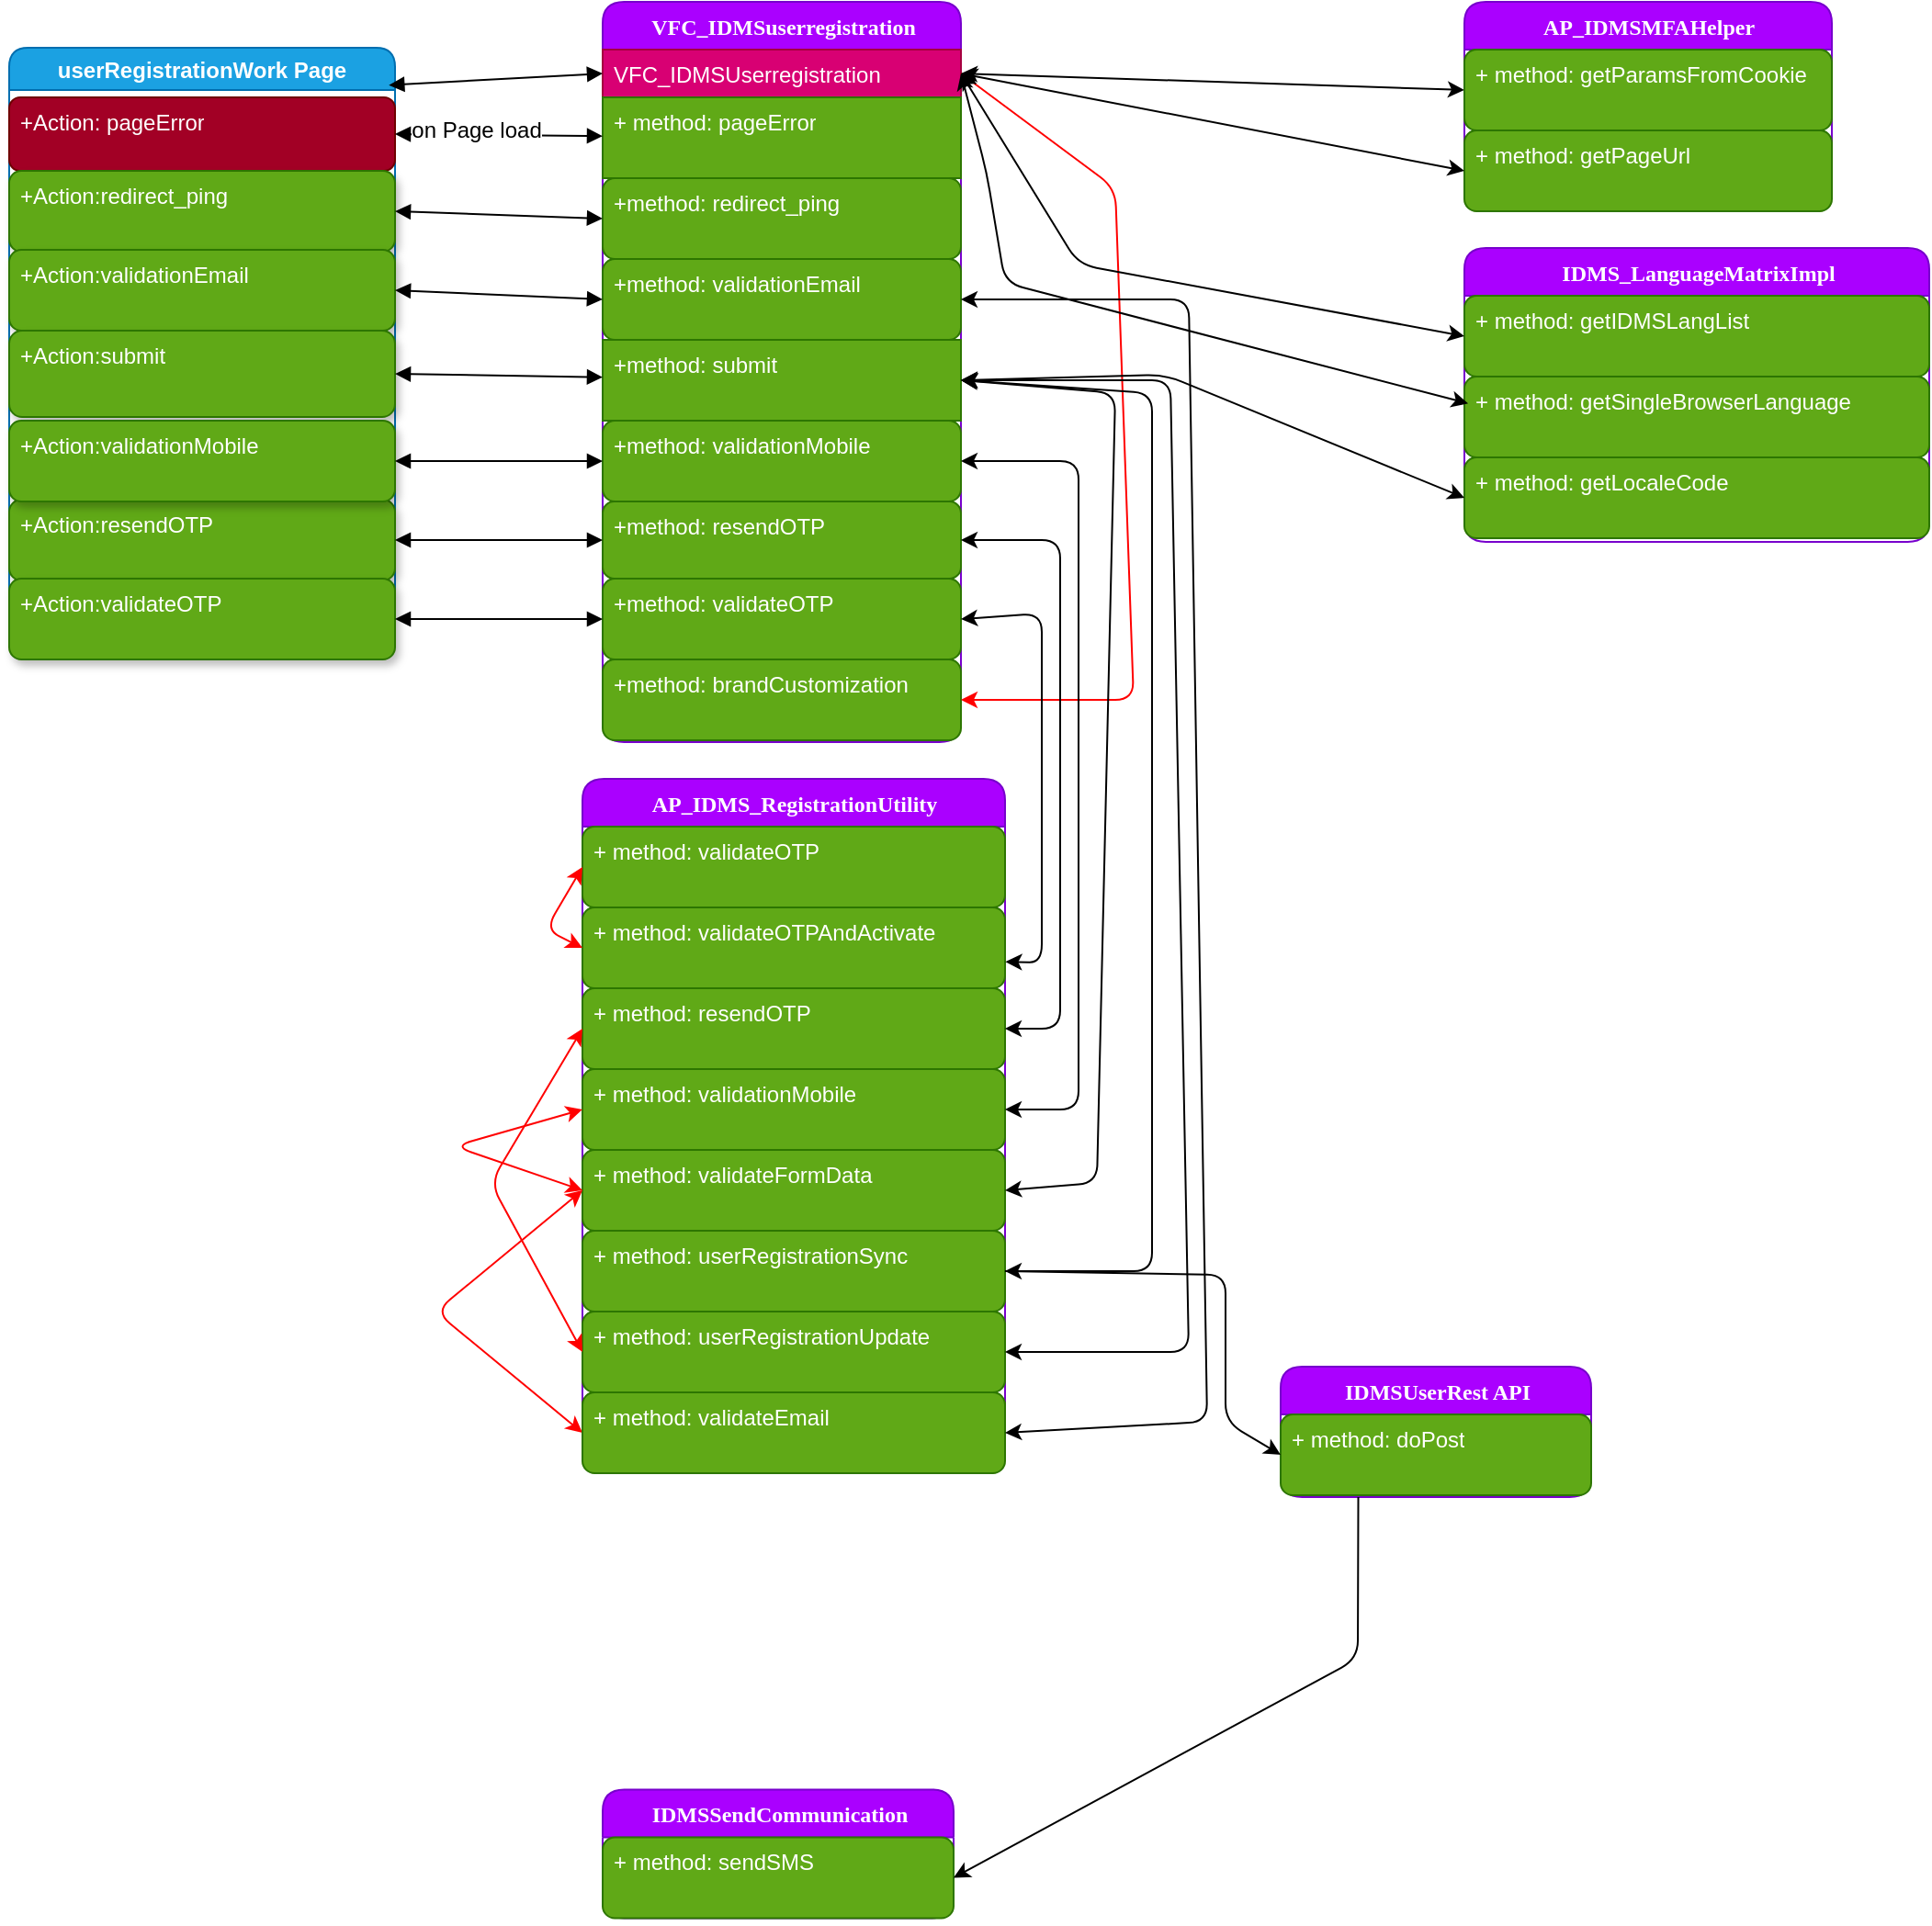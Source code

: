 <mxfile pages="1" version="11.2.1" type="github"><diagram name="Page-1" id="6133507b-19e7-1e82-6fc7-422aa6c4b21f"><mxGraphModel dx="1165" dy="487" grid="1" gridSize="10" guides="1" tooltips="1" connect="1" arrows="1" fold="1" page="1" pageScale="1" pageWidth="1100" pageHeight="850" background="#FFFFFF" math="0" shadow="0"><root><mxCell id="0"/><mxCell id="1" parent="0"/><mxCell id="78961159f06e98e8-17" value="VFC_IDMSuserregistration" style="swimlane;html=1;fontStyle=1;align=center;verticalAlign=top;childLayout=stackLayout;horizontal=1;startSize=26;horizontalStack=0;resizeParent=1;resizeLast=0;collapsible=1;marginBottom=0;swimlaneFillColor=#ffffff;rounded=1;shadow=0;comic=0;labelBackgroundColor=none;strokeColor=#7700CC;strokeWidth=1;fillColor=#aa00ff;fontFamily=Verdana;fontSize=12;fontColor=#ffffff;" parent="1" vertex="1"><mxGeometry x="331" y="7" width="195" height="403" as="geometry"><mxRectangle x="300" y="30" width="190" height="26" as="alternateBounds"/></mxGeometry></mxCell><mxCell id="78961159f06e98e8-23" value="VFC_IDMSUserregistration" style="text;html=1;strokeColor=#A50040;fillColor=#d80073;align=left;verticalAlign=top;spacingLeft=4;spacingRight=4;whiteSpace=wrap;overflow=hidden;rotatable=0;points=[[0,0.5],[1,0.5]];portConstraint=eastwest;fontColor=#ffffff;" parent="78961159f06e98e8-17" vertex="1"><mxGeometry y="26" width="195" height="26" as="geometry"/></mxCell><mxCell id="78961159f06e98e8-27" value="+ method: pageError" style="text;html=1;strokeColor=#2D7600;fillColor=#60a917;align=left;verticalAlign=top;spacingLeft=4;spacingRight=4;whiteSpace=wrap;overflow=hidden;rotatable=0;points=[[0,0.5],[1,0.5]];portConstraint=eastwest;shadow=0;comic=0;fontColor=#ffffff;" parent="78961159f06e98e8-17" vertex="1"><mxGeometry y="52" width="195" height="44" as="geometry"/></mxCell><mxCell id="1XpYDJg6pVu9VtAB-GxH-11" value="+method: redirect_ping" style="text;html=1;strokeColor=#2D7600;fillColor=#60a917;align=left;verticalAlign=top;spacingLeft=4;spacingRight=4;whiteSpace=wrap;overflow=hidden;rotatable=0;points=[[0,0.5],[1,0.5]];portConstraint=eastwest;rounded=1;fontColor=#ffffff;" parent="78961159f06e98e8-17" vertex="1"><mxGeometry y="96" width="195" height="44" as="geometry"/></mxCell><mxCell id="1XpYDJg6pVu9VtAB-GxH-24" value="+method: validationEmail" style="text;html=1;strokeColor=#2D7600;fillColor=#60a917;align=left;verticalAlign=top;spacingLeft=4;spacingRight=4;whiteSpace=wrap;overflow=hidden;rotatable=0;points=[[0,0.5],[1,0.5]];portConstraint=eastwest;rounded=1;fontColor=#ffffff;" parent="78961159f06e98e8-17" vertex="1"><mxGeometry y="140" width="195" height="44" as="geometry"/></mxCell><mxCell id="1XpYDJg6pVu9VtAB-GxH-26" value="+method: submit" style="text;html=1;strokeColor=#2D7600;fillColor=#60a917;align=left;verticalAlign=top;spacingLeft=4;spacingRight=4;whiteSpace=wrap;overflow=hidden;rotatable=0;points=[[0,0.5],[1,0.5]];portConstraint=eastwest;fontColor=#ffffff;" parent="78961159f06e98e8-17" vertex="1"><mxGeometry y="184" width="195" height="44" as="geometry"/></mxCell><mxCell id="IPd10wD9nhC4HSbhhk_4-5" value="+method: validationMobile" style="text;html=1;strokeColor=#2D7600;fillColor=#60a917;align=left;verticalAlign=top;spacingLeft=4;spacingRight=4;whiteSpace=wrap;overflow=hidden;rotatable=0;points=[[0,0.5],[1,0.5]];portConstraint=eastwest;rounded=1;fontColor=#ffffff;" parent="78961159f06e98e8-17" vertex="1"><mxGeometry y="228" width="195" height="44" as="geometry"/></mxCell><mxCell id="1XpYDJg6pVu9VtAB-GxH-30" value="+method: resendOTP" style="text;html=1;strokeColor=#2D7600;fillColor=#60a917;align=left;verticalAlign=top;spacingLeft=4;spacingRight=4;whiteSpace=wrap;overflow=hidden;rotatable=0;points=[[0,0.5],[1,0.5]];portConstraint=eastwest;rounded=1;fontColor=#ffffff;" parent="78961159f06e98e8-17" vertex="1"><mxGeometry y="272" width="195" height="42" as="geometry"/></mxCell><mxCell id="IPd10wD9nhC4HSbhhk_4-4" value="+method: validateOTP" style="text;html=1;strokeColor=#2D7600;fillColor=#60a917;align=left;verticalAlign=top;spacingLeft=4;spacingRight=4;whiteSpace=wrap;overflow=hidden;rotatable=0;points=[[0,0.5],[1,0.5]];portConstraint=eastwest;rounded=1;fontColor=#ffffff;" parent="78961159f06e98e8-17" vertex="1"><mxGeometry y="314" width="195" height="44" as="geometry"/></mxCell><mxCell id="wHgDlHGbq7QFnihMiZFK-1" value="+method: brandCustomization" style="text;html=1;strokeColor=#2D7600;fillColor=#60a917;align=left;verticalAlign=top;spacingLeft=4;spacingRight=4;whiteSpace=wrap;overflow=hidden;rotatable=0;points=[[0,0.5],[1,0.5]];portConstraint=eastwest;rounded=1;fontColor=#ffffff;" vertex="1" parent="78961159f06e98e8-17"><mxGeometry y="358" width="195" height="44" as="geometry"/></mxCell><mxCell id="e7DWW0pFQDDBW0QLZ0VX-9" value="" style="endArrow=classic;html=1;strokeColor=#FF0000;entryX=1;entryY=0.5;entryDx=0;entryDy=0;exitX=1;exitY=0.5;exitDx=0;exitDy=0;" parent="78961159f06e98e8-17" target="wHgDlHGbq7QFnihMiZFK-1" edge="1" source="78961159f06e98e8-23"><mxGeometry width="50" height="50" relative="1" as="geometry"><mxPoint x="195" y="81.5" as="sourcePoint"/><mxPoint x="189" y="423" as="targetPoint"/><Array as="points"><mxPoint x="279" y="101.5"/><mxPoint x="289" y="380"/></Array></mxGeometry></mxCell><mxCell id="1XpYDJg6pVu9VtAB-GxH-2" value="userRegistrationWork Page" style="swimlane;fillColor=#1ba1e2;strokeColor=#006EAF;fontColor=#ffffff;rounded=1;" parent="1" vertex="1"><mxGeometry x="8" y="32" width="210" height="328" as="geometry"/></mxCell><object label="+Action: pageError" Action="pageError" method="" id="1XpYDJg6pVu9VtAB-GxH-10"><mxCell style="text;html=1;strokeColor=#6F0000;fillColor=#a20025;align=left;verticalAlign=top;spacingLeft=4;spacingRight=4;whiteSpace=wrap;overflow=hidden;rotatable=0;points=[[0,0.5],[1,0.5]];portConstraint=eastwest;fontColor=#ffffff;rounded=1;glass=0;shadow=0;comic=0;gradientColor=none;" parent="1XpYDJg6pVu9VtAB-GxH-2" vertex="1"><mxGeometry y="27" width="210" height="40" as="geometry"/></mxCell></object><mxCell id="1XpYDJg6pVu9VtAB-GxH-12" value="+Action:redirect_ping" style="text;html=1;strokeColor=#2D7600;fillColor=#60a917;align=left;verticalAlign=top;spacingLeft=4;spacingRight=4;whiteSpace=wrap;overflow=hidden;rotatable=0;points=[[0,0.5],[1,0.5]];portConstraint=eastwest;shadow=1;rounded=1;glass=0;comic=0;fontColor=#ffffff;" parent="1XpYDJg6pVu9VtAB-GxH-2" vertex="1"><mxGeometry y="67" width="210" height="44" as="geometry"/></mxCell><mxCell id="1XpYDJg6pVu9VtAB-GxH-21" style="edgeStyle=orthogonalEdgeStyle;rounded=0;orthogonalLoop=1;jettySize=auto;html=1;exitX=1;exitY=0.5;exitDx=0;exitDy=0;" parent="1XpYDJg6pVu9VtAB-GxH-2" source="1XpYDJg6pVu9VtAB-GxH-12" target="1XpYDJg6pVu9VtAB-GxH-12" edge="1"><mxGeometry relative="1" as="geometry"/></mxCell><mxCell id="1XpYDJg6pVu9VtAB-GxH-23" value="+Action:validationEmail" style="text;html=1;strokeColor=#2D7600;fillColor=#60a917;align=left;verticalAlign=top;spacingLeft=4;spacingRight=4;whiteSpace=wrap;overflow=hidden;rotatable=0;points=[[0,0.5],[1,0.5]];portConstraint=eastwest;shadow=1;rounded=1;glass=0;comic=0;fontColor=#ffffff;" parent="1XpYDJg6pVu9VtAB-GxH-2" vertex="1"><mxGeometry y="110" width="210" height="44" as="geometry"/></mxCell><mxCell id="1XpYDJg6pVu9VtAB-GxH-29" value="+Action:resendOTP" style="text;html=1;strokeColor=#2D7600;fillColor=#60a917;align=left;verticalAlign=top;spacingLeft=4;spacingRight=4;whiteSpace=wrap;overflow=hidden;rotatable=0;points=[[0,0.5],[1,0.5]];portConstraint=eastwest;shadow=1;rounded=1;glass=0;comic=0;fontColor=#ffffff;" parent="1XpYDJg6pVu9VtAB-GxH-2" vertex="1"><mxGeometry y="246" width="210" height="44" as="geometry"/></mxCell><mxCell id="1XpYDJg6pVu9VtAB-GxH-25" value="+Action:submit" style="text;html=1;strokeColor=#2D7600;fillColor=#60a917;align=left;verticalAlign=top;spacingLeft=4;spacingRight=4;whiteSpace=wrap;overflow=hidden;rotatable=0;points=[[0,0.5],[1,0.5]];portConstraint=eastwest;shadow=1;rounded=1;glass=0;comic=0;fontColor=#ffffff;" parent="1XpYDJg6pVu9VtAB-GxH-2" vertex="1"><mxGeometry y="154" width="210" height="47" as="geometry"/></mxCell><mxCell id="IPd10wD9nhC4HSbhhk_4-1" value="+Action:validationMobile" style="text;html=1;strokeColor=#2D7600;fillColor=#60a917;align=left;verticalAlign=top;spacingLeft=4;spacingRight=4;whiteSpace=wrap;overflow=hidden;rotatable=0;points=[[0,0.5],[1,0.5]];portConstraint=eastwest;shadow=1;rounded=1;glass=0;comic=0;fontColor=#ffffff;" parent="1XpYDJg6pVu9VtAB-GxH-2" vertex="1"><mxGeometry y="203" width="210" height="44" as="geometry"/></mxCell><mxCell id="ltXHurCDwYuyi3pFFOIO-2" value="+Action:validateOTP" style="text;html=1;strokeColor=#2D7600;fillColor=#60a917;align=left;verticalAlign=top;spacingLeft=4;spacingRight=4;whiteSpace=wrap;overflow=hidden;rotatable=0;points=[[0,0.5],[1,0.5]];portConstraint=eastwest;shadow=1;rounded=1;glass=0;comic=0;fontColor=#ffffff;" parent="1XpYDJg6pVu9VtAB-GxH-2" vertex="1"><mxGeometry y="289" width="210" height="44" as="geometry"/></mxCell><mxCell id="1XpYDJg6pVu9VtAB-GxH-14" value="" style="endArrow=block;startArrow=block;endFill=1;startFill=1;html=1;exitX=1;exitY=0.5;exitDx=0;exitDy=0;" parent="1" source="1XpYDJg6pVu9VtAB-GxH-10" target="78961159f06e98e8-27" edge="1"><mxGeometry width="160" relative="1" as="geometry"><mxPoint x="255" y="84.5" as="sourcePoint"/><mxPoint x="415" y="84.5" as="targetPoint"/></mxGeometry></mxCell><mxCell id="1XpYDJg6pVu9VtAB-GxH-16" value="on Page load" style="text;html=1;resizable=0;points=[];align=center;verticalAlign=middle;labelBackgroundColor=#ffffff;" parent="1XpYDJg6pVu9VtAB-GxH-14" vertex="1" connectable="0"><mxGeometry x="-0.221" y="3" relative="1" as="geometry"><mxPoint as="offset"/></mxGeometry></mxCell><mxCell id="1XpYDJg6pVu9VtAB-GxH-17" value="" style="endArrow=block;startArrow=block;endFill=1;startFill=1;html=1;entryX=0;entryY=0.5;entryDx=0;entryDy=0;exitX=0.984;exitY=0.062;exitDx=0;exitDy=0;exitPerimeter=0;" parent="1" source="1XpYDJg6pVu9VtAB-GxH-2" target="78961159f06e98e8-23" edge="1"><mxGeometry width="160" relative="1" as="geometry"><mxPoint x="217" y="23" as="sourcePoint"/><mxPoint x="445" y="22.11" as="targetPoint"/></mxGeometry></mxCell><mxCell id="1XpYDJg6pVu9VtAB-GxH-27" value="" style="endArrow=block;startArrow=block;endFill=1;startFill=1;html=1;entryX=0;entryY=0.5;entryDx=0;entryDy=0;exitX=1;exitY=0.5;exitDx=0;exitDy=0;" parent="1" source="1XpYDJg6pVu9VtAB-GxH-23" target="1XpYDJg6pVu9VtAB-GxH-24" edge="1"><mxGeometry width="160" relative="1" as="geometry"><mxPoint x="240" y="165" as="sourcePoint"/><mxPoint x="380" y="165" as="targetPoint"/><Array as="points"/></mxGeometry></mxCell><mxCell id="1XpYDJg6pVu9VtAB-GxH-28" value="" style="endArrow=block;startArrow=block;endFill=1;startFill=1;html=1;exitX=1;exitY=0.5;exitDx=0;exitDy=0;" parent="1" source="1XpYDJg6pVu9VtAB-GxH-25" target="1XpYDJg6pVu9VtAB-GxH-26" edge="1"><mxGeometry width="160" relative="1" as="geometry"><mxPoint x="230" y="210" as="sourcePoint"/><mxPoint x="380" y="210" as="targetPoint"/><Array as="points"/></mxGeometry></mxCell><mxCell id="1XpYDJg6pVu9VtAB-GxH-31" value="" style="endArrow=block;startArrow=block;endFill=1;startFill=1;html=1;exitX=1;exitY=0.5;exitDx=0;exitDy=0;entryX=0;entryY=0.5;entryDx=0;entryDy=0;" parent="1" source="1XpYDJg6pVu9VtAB-GxH-29" target="1XpYDJg6pVu9VtAB-GxH-30" edge="1"><mxGeometry width="160" relative="1" as="geometry"><mxPoint x="230" y="253" as="sourcePoint"/><mxPoint x="380" y="253" as="targetPoint"/><Array as="points"/></mxGeometry></mxCell><mxCell id="1XpYDJg6pVu9VtAB-GxH-38" value="" style="endArrow=classic;startArrow=classic;html=1;entryX=0;entryY=0.5;entryDx=0;entryDy=0;exitX=1;exitY=0.5;exitDx=0;exitDy=0;" parent="1" source="78961159f06e98e8-23" target="GVFfMWeV7l06wVvpJGus-2" edge="1"><mxGeometry width="50" height="50" relative="1" as="geometry"><mxPoint x="565" y="35" as="sourcePoint"/><mxPoint x="710.5" y="8" as="targetPoint"/><Array as="points"/></mxGeometry></mxCell><mxCell id="GVFfMWeV7l06wVvpJGus-1" value="AP_IDMSMFAHelper" style="swimlane;html=1;fontStyle=1;align=center;verticalAlign=top;childLayout=stackLayout;horizontal=1;startSize=26;horizontalStack=0;resizeParent=1;resizeLast=0;collapsible=1;marginBottom=0;swimlaneFillColor=#ffffff;rounded=1;shadow=0;comic=0;labelBackgroundColor=none;strokeColor=#7700CC;strokeWidth=1;fillColor=#aa00ff;fontFamily=Verdana;fontSize=12;fontColor=#ffffff;" parent="1" vertex="1"><mxGeometry x="800" y="7" width="200" height="114" as="geometry"/></mxCell><mxCell id="GVFfMWeV7l06wVvpJGus-2" value="+ method:&amp;nbsp;getParamsFromCookie&amp;nbsp;" style="text;html=1;strokeColor=#2D7600;fillColor=#60a917;align=left;verticalAlign=top;spacingLeft=4;spacingRight=4;whiteSpace=wrap;overflow=hidden;rotatable=0;points=[[0,0.5],[1,0.5]];portConstraint=eastwest;shadow=0;comic=0;fontColor=#ffffff;rounded=1;" parent="GVFfMWeV7l06wVvpJGus-1" vertex="1"><mxGeometry y="26" width="200" height="44" as="geometry"/></mxCell><mxCell id="GVFfMWeV7l06wVvpJGus-4" value="+ method: getPageUrl" style="text;html=1;strokeColor=#2D7600;fillColor=#60a917;align=left;verticalAlign=top;spacingLeft=4;spacingRight=4;whiteSpace=wrap;overflow=hidden;rotatable=0;points=[[0,0.5],[1,0.5]];portConstraint=eastwest;shadow=0;comic=0;fontColor=#ffffff;rounded=1;" parent="GVFfMWeV7l06wVvpJGus-1" vertex="1"><mxGeometry y="70" width="200" height="44" as="geometry"/></mxCell><mxCell id="GVFfMWeV7l06wVvpJGus-5" value="" style="endArrow=classic;startArrow=classic;html=1;entryX=0;entryY=0.5;entryDx=0;entryDy=0;exitX=1;exitY=0.5;exitDx=0;exitDy=0;" parent="1" source="78961159f06e98e8-23" target="GVFfMWeV7l06wVvpJGus-4" edge="1"><mxGeometry width="50" height="50" relative="1" as="geometry"><mxPoint x="575" y="45" as="sourcePoint"/><mxPoint x="720.5" y="18" as="targetPoint"/><Array as="points"/></mxGeometry></mxCell><mxCell id="GVFfMWeV7l06wVvpJGus-6" value="IDMS_LanguageMatrixImpl" style="swimlane;html=1;fontStyle=1;align=center;verticalAlign=top;childLayout=stackLayout;horizontal=1;startSize=26;horizontalStack=0;resizeParent=1;resizeLast=0;collapsible=1;marginBottom=0;swimlaneFillColor=#ffffff;rounded=1;shadow=0;comic=0;labelBackgroundColor=none;strokeColor=#7700CC;strokeWidth=1;fillColor=#aa00ff;fontFamily=Verdana;fontSize=12;fontColor=#ffffff;" parent="1" vertex="1"><mxGeometry x="800" y="141" width="253" height="160" as="geometry"/></mxCell><mxCell id="GVFfMWeV7l06wVvpJGus-7" value="+ method: getIDMSLangList&amp;nbsp;" style="text;html=1;strokeColor=#2D7600;fillColor=#60a917;align=left;verticalAlign=top;spacingLeft=4;spacingRight=4;whiteSpace=wrap;overflow=hidden;rotatable=0;points=[[0,0.5],[1,0.5]];portConstraint=eastwest;shadow=0;comic=0;fontColor=#ffffff;rounded=1;" parent="GVFfMWeV7l06wVvpJGus-6" vertex="1"><mxGeometry y="26" width="253" height="44" as="geometry"/></mxCell><mxCell id="GVFfMWeV7l06wVvpJGus-10" value="+ method:&amp;nbsp;getSingleBrowserLanguage" style="text;html=1;strokeColor=#2D7600;fillColor=#60a917;align=left;verticalAlign=top;spacingLeft=4;spacingRight=4;whiteSpace=wrap;overflow=hidden;rotatable=0;points=[[0,0.5],[1,0.5]];portConstraint=eastwest;shadow=0;comic=0;fontColor=#ffffff;rounded=1;" parent="GVFfMWeV7l06wVvpJGus-6" vertex="1"><mxGeometry y="70" width="253" height="44" as="geometry"/></mxCell><mxCell id="e7DWW0pFQDDBW0QLZ0VX-46" value="+ method:&amp;nbsp;getLocaleCode" style="text;html=1;strokeColor=#2D7600;fillColor=#60a917;align=left;verticalAlign=top;spacingLeft=4;spacingRight=4;whiteSpace=wrap;overflow=hidden;rotatable=0;points=[[0,0.5],[1,0.5]];portConstraint=eastwest;shadow=0;comic=0;fontColor=#ffffff;rounded=1;" parent="GVFfMWeV7l06wVvpJGus-6" vertex="1"><mxGeometry y="114" width="253" height="44" as="geometry"/></mxCell><mxCell id="GVFfMWeV7l06wVvpJGus-16" value="" style="endArrow=classic;startArrow=classic;html=1;entryX=0;entryY=0.5;entryDx=0;entryDy=0;exitX=1;exitY=0.5;exitDx=0;exitDy=0;" parent="1" source="78961159f06e98e8-23" target="GVFfMWeV7l06wVvpJGus-7" edge="1"><mxGeometry width="50" height="50" relative="1" as="geometry"><mxPoint x="578" y="45" as="sourcePoint"/><mxPoint x="720.5" y="54" as="targetPoint"/><Array as="points"><mxPoint x="590" y="150"/></Array></mxGeometry></mxCell><mxCell id="GVFfMWeV7l06wVvpJGus-17" value="" style="endArrow=classic;startArrow=classic;html=1;entryX=0.008;entryY=0.333;entryDx=0;entryDy=0;exitX=1;exitY=0.5;exitDx=0;exitDy=0;entryPerimeter=0;" parent="1" source="78961159f06e98e8-23" target="GVFfMWeV7l06wVvpJGus-10" edge="1"><mxGeometry width="50" height="50" relative="1" as="geometry"><mxPoint x="588" y="55" as="sourcePoint"/><mxPoint x="730.5" y="64" as="targetPoint"/><Array as="points"><mxPoint x="540" y="100"/><mxPoint x="550" y="160"/></Array></mxGeometry></mxCell><mxCell id="GVFfMWeV7l06wVvpJGus-18" value="AP_IDMS_RegistrationUtility" style="swimlane;html=1;fontStyle=1;align=center;verticalAlign=top;childLayout=stackLayout;horizontal=1;startSize=26;horizontalStack=0;resizeParent=1;resizeLast=0;collapsible=1;marginBottom=0;swimlaneFillColor=#ffffff;rounded=1;shadow=0;comic=0;labelBackgroundColor=none;strokeColor=#7700CC;strokeWidth=1;fillColor=#aa00ff;fontFamily=Verdana;fontSize=12;fontColor=#ffffff;" parent="1" vertex="1"><mxGeometry x="320" y="430" width="230" height="378" as="geometry"/></mxCell><mxCell id="wHgDlHGbq7QFnihMiZFK-8" value="+ method: validateOTP" style="text;html=1;strokeColor=#2D7600;fillColor=#60a917;align=left;verticalAlign=top;spacingLeft=4;spacingRight=4;whiteSpace=wrap;overflow=hidden;rotatable=0;points=[[0,0.5],[1,0.5]];portConstraint=eastwest;shadow=0;comic=0;fontColor=#ffffff;rounded=1;" vertex="1" parent="GVFfMWeV7l06wVvpJGus-18"><mxGeometry y="26" width="230" height="44" as="geometry"/></mxCell><mxCell id="ltXHurCDwYuyi3pFFOIO-9" value="+ method: validateOTPAndActivate" style="text;html=1;strokeColor=#2D7600;fillColor=#60a917;align=left;verticalAlign=top;spacingLeft=4;spacingRight=4;whiteSpace=wrap;overflow=hidden;rotatable=0;points=[[0,0.5],[1,0.5]];portConstraint=eastwest;shadow=0;comic=0;fontColor=#ffffff;rounded=1;" parent="GVFfMWeV7l06wVvpJGus-18" vertex="1"><mxGeometry y="70" width="230" height="44" as="geometry"/></mxCell><mxCell id="ltXHurCDwYuyi3pFFOIO-7" value="+ method: resendOTP" style="text;html=1;strokeColor=#2D7600;fillColor=#60a917;align=left;verticalAlign=top;spacingLeft=4;spacingRight=4;whiteSpace=wrap;overflow=hidden;rotatable=0;points=[[0,0.5],[1,0.5]];portConstraint=eastwest;shadow=0;comic=0;fontColor=#ffffff;rounded=1;" parent="GVFfMWeV7l06wVvpJGus-18" vertex="1"><mxGeometry y="114" width="230" height="44" as="geometry"/></mxCell><mxCell id="IPd10wD9nhC4HSbhhk_4-7" value="+ method: validationMobile" style="text;html=1;strokeColor=#2D7600;fillColor=#60a917;align=left;verticalAlign=top;spacingLeft=4;spacingRight=4;whiteSpace=wrap;overflow=hidden;rotatable=0;points=[[0,0.5],[1,0.5]];portConstraint=eastwest;shadow=0;comic=0;fontColor=#ffffff;rounded=1;" parent="GVFfMWeV7l06wVvpJGus-18" vertex="1"><mxGeometry y="158" width="230" height="44" as="geometry"/></mxCell><mxCell id="GVFfMWeV7l06wVvpJGus-19" value="+ method: validateFormData" style="text;html=1;strokeColor=#2D7600;fillColor=#60a917;align=left;verticalAlign=top;spacingLeft=4;spacingRight=4;whiteSpace=wrap;overflow=hidden;rotatable=0;points=[[0,0.5],[1,0.5]];portConstraint=eastwest;shadow=0;comic=0;fontColor=#ffffff;rounded=1;" parent="GVFfMWeV7l06wVvpJGus-18" vertex="1"><mxGeometry y="202" width="230" height="44" as="geometry"/></mxCell><mxCell id="e7DWW0pFQDDBW0QLZ0VX-8" value="" style="endArrow=classic;startArrow=classic;html=1;strokeColor=#FF0000;exitX=0;exitY=0.5;exitDx=0;exitDy=0;entryX=0;entryY=0.5;entryDx=0;entryDy=0;" parent="GVFfMWeV7l06wVvpJGus-18" source="e7DWW0pFQDDBW0QLZ0VX-1" target="GVFfMWeV7l06wVvpJGus-19" edge="1"><mxGeometry width="50" height="50" relative="1" as="geometry"><mxPoint x="5" y="145" as="sourcePoint"/><mxPoint x="10" y="67.753" as="targetPoint"/><Array as="points"><mxPoint x="-80" y="290"/></Array></mxGeometry></mxCell><mxCell id="ltXHurCDwYuyi3pFFOIO-8" value="+ method: userRegistrationSync" style="text;html=1;strokeColor=#2D7600;fillColor=#60a917;align=left;verticalAlign=top;spacingLeft=4;spacingRight=4;whiteSpace=wrap;overflow=hidden;rotatable=0;points=[[0,0.5],[1,0.5]];portConstraint=eastwest;shadow=0;comic=0;fontColor=#ffffff;rounded=1;" parent="GVFfMWeV7l06wVvpJGus-18" vertex="1"><mxGeometry y="246" width="230" height="44" as="geometry"/></mxCell><mxCell id="ltXHurCDwYuyi3pFFOIO-12" value="+ method: userRegistrationUpdate" style="text;html=1;strokeColor=#2D7600;fillColor=#60a917;align=left;verticalAlign=top;spacingLeft=4;spacingRight=4;whiteSpace=wrap;overflow=hidden;rotatable=0;points=[[0,0.5],[1,0.5]];portConstraint=eastwest;shadow=0;comic=0;fontColor=#ffffff;rounded=1;" parent="GVFfMWeV7l06wVvpJGus-18" vertex="1"><mxGeometry y="290" width="230" height="44" as="geometry"/></mxCell><mxCell id="e7DWW0pFQDDBW0QLZ0VX-1" value="+ method: validateEmail" style="text;html=1;strokeColor=#2D7600;fillColor=#60a917;align=left;verticalAlign=top;spacingLeft=4;spacingRight=4;whiteSpace=wrap;overflow=hidden;rotatable=0;points=[[0,0.5],[1,0.5]];portConstraint=eastwest;shadow=0;comic=0;fontColor=#ffffff;rounded=1;" parent="GVFfMWeV7l06wVvpJGus-18" vertex="1"><mxGeometry y="334" width="230" height="44" as="geometry"/></mxCell><mxCell id="ltXHurCDwYuyi3pFFOIO-1" value="" style="endArrow=classic;startArrow=classic;html=1;strokeColor=#FF0000;exitX=0;exitY=0.5;exitDx=0;exitDy=0;entryX=0;entryY=0.5;entryDx=0;entryDy=0;" parent="GVFfMWeV7l06wVvpJGus-18" source="IPd10wD9nhC4HSbhhk_4-7" target="GVFfMWeV7l06wVvpJGus-19" edge="1"><mxGeometry width="50" height="50" relative="1" as="geometry"><mxPoint x="10" y="102" as="sourcePoint"/><mxPoint x="10" y="58" as="targetPoint"/><Array as="points"><mxPoint x="-70" y="200"/></Array></mxGeometry></mxCell><mxCell id="wHgDlHGbq7QFnihMiZFK-7" value="" style="endArrow=classic;startArrow=classic;html=1;strokeColor=#FF0000;exitX=0;exitY=0.5;exitDx=0;exitDy=0;entryX=0;entryY=0.5;entryDx=0;entryDy=0;" edge="1" parent="GVFfMWeV7l06wVvpJGus-18" source="ltXHurCDwYuyi3pFFOIO-7" target="ltXHurCDwYuyi3pFFOIO-12"><mxGeometry width="50" height="50" relative="1" as="geometry"><mxPoint x="10" y="146" as="sourcePoint"/><mxPoint x="10" y="58" as="targetPoint"/><Array as="points"><mxPoint x="-50" y="220"/></Array></mxGeometry></mxCell><mxCell id="wHgDlHGbq7QFnihMiZFK-9" value="" style="endArrow=classic;startArrow=classic;html=1;strokeColor=#FF0000;exitX=0;exitY=0.5;exitDx=0;exitDy=0;entryX=0;entryY=0.5;entryDx=0;entryDy=0;" edge="1" parent="GVFfMWeV7l06wVvpJGus-18" source="wHgDlHGbq7QFnihMiZFK-8" target="ltXHurCDwYuyi3pFFOIO-9"><mxGeometry width="50" height="50" relative="1" as="geometry"><mxPoint x="10" y="278" as="sourcePoint"/><mxPoint x="10" y="234" as="targetPoint"/><Array as="points"><mxPoint x="-20" y="82"/></Array></mxGeometry></mxCell><mxCell id="GVFfMWeV7l06wVvpJGus-24" value="" style="endArrow=classic;startArrow=classic;html=1;exitX=1;exitY=0.5;exitDx=0;exitDy=0;entryX=1;entryY=0.5;entryDx=0;entryDy=0;" parent="1" source="1XpYDJg6pVu9VtAB-GxH-26" target="GVFfMWeV7l06wVvpJGus-19" edge="1"><mxGeometry width="50" height="50" relative="1" as="geometry"><mxPoint x="546.5" y="236" as="sourcePoint"/><mxPoint x="703" y="324" as="targetPoint"/><Array as="points"><mxPoint x="610" y="220"/><mxPoint x="600" y="650"/></Array></mxGeometry></mxCell><mxCell id="GVFfMWeV7l06wVvpJGus-25" value="" style="endArrow=classic;startArrow=classic;html=1;exitX=1;exitY=0.5;exitDx=0;exitDy=0;entryX=0;entryY=0.5;entryDx=0;entryDy=0;" parent="1" source="1XpYDJg6pVu9VtAB-GxH-26" target="e7DWW0pFQDDBW0QLZ0VX-46" edge="1"><mxGeometry width="50" height="50" relative="1" as="geometry"><mxPoint x="546.5" y="236" as="sourcePoint"/><mxPoint x="632.5" y="210" as="targetPoint"/><Array as="points"><mxPoint x="637" y="210"/></Array></mxGeometry></mxCell><mxCell id="e7DWW0pFQDDBW0QLZ0VX-3" value="" style="endArrow=classic;startArrow=classic;html=1;exitX=1;exitY=0.5;exitDx=0;exitDy=0;entryX=1;entryY=0.5;entryDx=0;entryDy=0;" parent="1" source="1XpYDJg6pVu9VtAB-GxH-24" target="e7DWW0pFQDDBW0QLZ0VX-1" edge="1"><mxGeometry width="50" height="50" relative="1" as="geometry"><mxPoint x="578" y="220" as="sourcePoint"/><mxPoint x="713" y="323" as="targetPoint"/><Array as="points"><mxPoint x="650" y="169"/><mxPoint x="660" y="780"/></Array></mxGeometry></mxCell><mxCell id="e7DWW0pFQDDBW0QLZ0VX-19" value="IDMSUserRest API" style="swimlane;html=1;fontStyle=1;align=center;verticalAlign=top;childLayout=stackLayout;horizontal=1;startSize=26;horizontalStack=0;resizeParent=1;resizeLast=0;collapsible=1;marginBottom=0;swimlaneFillColor=#ffffff;rounded=1;shadow=0;comic=0;labelBackgroundColor=none;strokeColor=#7700CC;strokeWidth=1;fillColor=#aa00ff;fontFamily=Verdana;fontSize=12;fontColor=#ffffff;" parent="1" vertex="1"><mxGeometry x="700" y="750" width="169" height="71" as="geometry"/></mxCell><mxCell id="e7DWW0pFQDDBW0QLZ0VX-22" value="+ method: doPost" style="text;html=1;strokeColor=#2D7600;fillColor=#60a917;align=left;verticalAlign=top;spacingLeft=4;spacingRight=4;whiteSpace=wrap;overflow=hidden;rotatable=0;points=[[0,0.5],[1,0.5]];portConstraint=eastwest;shadow=0;comic=0;fontColor=#ffffff;rounded=1;" parent="e7DWW0pFQDDBW0QLZ0VX-19" vertex="1"><mxGeometry y="26" width="169" height="44" as="geometry"/></mxCell><mxCell id="e7DWW0pFQDDBW0QLZ0VX-41" value="IDMSSendCommunication" style="swimlane;html=1;fontStyle=1;align=center;verticalAlign=top;childLayout=stackLayout;horizontal=1;startSize=26;horizontalStack=0;resizeParent=1;resizeLast=0;collapsible=1;marginBottom=0;swimlaneFillColor=#ffffff;rounded=1;shadow=0;comic=0;labelBackgroundColor=none;strokeColor=#7700CC;strokeWidth=1;fillColor=#aa00ff;fontFamily=Verdana;fontSize=12;fontColor=#ffffff;" parent="1" vertex="1"><mxGeometry x="331" y="980.241" width="191" height="70" as="geometry"/></mxCell><mxCell id="e7DWW0pFQDDBW0QLZ0VX-45" value="+ method: sendSMS" style="text;html=1;strokeColor=#2D7600;fillColor=#60a917;align=left;verticalAlign=top;spacingLeft=4;spacingRight=4;whiteSpace=wrap;overflow=hidden;rotatable=0;points=[[0,0.5],[1,0.5]];portConstraint=eastwest;shadow=0;comic=0;fontColor=#ffffff;rounded=1;" parent="e7DWW0pFQDDBW0QLZ0VX-41" vertex="1"><mxGeometry y="26" width="191" height="44" as="geometry"/></mxCell><mxCell id="e7DWW0pFQDDBW0QLZ0VX-47" value="" style="endArrow=block;startArrow=block;endFill=1;startFill=1;html=1;entryX=0;entryY=0.5;entryDx=0;entryDy=0;exitX=1;exitY=0.5;exitDx=0;exitDy=0;" parent="1" source="1XpYDJg6pVu9VtAB-GxH-12" target="1XpYDJg6pVu9VtAB-GxH-11" edge="1"><mxGeometry width="160" relative="1" as="geometry"><mxPoint x="233.5" y="99" as="sourcePoint"/><mxPoint x="324.5" y="111" as="targetPoint"/><Array as="points"/></mxGeometry></mxCell><mxCell id="IPd10wD9nhC4HSbhhk_4-6" value="" style="endArrow=block;startArrow=block;endFill=1;startFill=1;html=1;exitX=1;exitY=0.5;exitDx=0;exitDy=0;entryX=0;entryY=0.5;entryDx=0;entryDy=0;" parent="1" source="IPd10wD9nhC4HSbhhk_4-1" target="IPd10wD9nhC4HSbhhk_4-5" edge="1"><mxGeometry width="160" relative="1" as="geometry"><mxPoint x="218" y="277" as="sourcePoint"/><mxPoint x="331" y="276.5" as="targetPoint"/><Array as="points"/></mxGeometry></mxCell><mxCell id="IPd10wD9nhC4HSbhhk_4-8" value="" style="endArrow=classic;startArrow=classic;html=1;exitX=1;exitY=0.5;exitDx=0;exitDy=0;entryX=1;entryY=0.5;entryDx=0;entryDy=0;" parent="1" source="IPd10wD9nhC4HSbhhk_4-5" target="IPd10wD9nhC4HSbhhk_4-7" edge="1"><mxGeometry width="50" height="50" relative="1" as="geometry"><mxPoint x="536" y="223" as="sourcePoint"/><mxPoint x="810" y="287" as="targetPoint"/><Array as="points"><mxPoint x="590" y="257"/><mxPoint x="590" y="610"/></Array></mxGeometry></mxCell><mxCell id="ltXHurCDwYuyi3pFFOIO-4" value="" style="endArrow=classic;html=1;exitX=0.25;exitY=1;exitDx=0;exitDy=0;entryX=1;entryY=0.5;entryDx=0;entryDy=0;" parent="1" source="e7DWW0pFQDDBW0QLZ0VX-19" target="e7DWW0pFQDDBW0QLZ0VX-45" edge="1"><mxGeometry width="50" height="50" relative="1" as="geometry"><mxPoint x="906.5" y="797.5" as="sourcePoint"/><mxPoint x="740" y="910.741" as="targetPoint"/><Array as="points"><mxPoint x="742" y="909"/></Array></mxGeometry></mxCell><mxCell id="ltXHurCDwYuyi3pFFOIO-6" value="" style="endArrow=block;startArrow=block;endFill=1;startFill=1;html=1;exitX=1;exitY=0.5;exitDx=0;exitDy=0;entryX=0;entryY=0.5;entryDx=0;entryDy=0;" parent="1" source="ltXHurCDwYuyi3pFFOIO-2" target="IPd10wD9nhC4HSbhhk_4-4" edge="1"><mxGeometry width="160" relative="1" as="geometry"><mxPoint x="228" y="308.5" as="sourcePoint"/><mxPoint x="341" y="308" as="targetPoint"/><Array as="points"/></mxGeometry></mxCell><mxCell id="ltXHurCDwYuyi3pFFOIO-10" value="" style="endArrow=classic;startArrow=classic;html=1;exitX=1;exitY=0.5;exitDx=0;exitDy=0;entryX=1;entryY=0.5;entryDx=0;entryDy=0;" parent="1" source="1XpYDJg6pVu9VtAB-GxH-30" target="ltXHurCDwYuyi3pFFOIO-7" edge="1"><mxGeometry width="50" height="50" relative="1" as="geometry"><mxPoint x="536" y="309" as="sourcePoint"/><mxPoint x="810" y="453" as="targetPoint"/><Array as="points"><mxPoint x="580" y="300"/><mxPoint x="580" y="566"/></Array></mxGeometry></mxCell><mxCell id="ltXHurCDwYuyi3pFFOIO-11" value="" style="endArrow=classic;startArrow=classic;html=1;exitX=1;exitY=0.5;exitDx=0;exitDy=0;entryX=1.001;entryY=0.672;entryDx=0;entryDy=0;entryPerimeter=0;" parent="1" source="IPd10wD9nhC4HSbhhk_4-4" target="ltXHurCDwYuyi3pFFOIO-9" edge="1"><mxGeometry width="50" height="50" relative="1" as="geometry"><mxPoint x="536" y="310" as="sourcePoint"/><mxPoint x="812.783" y="489.036" as="targetPoint"/><Array as="points"><mxPoint x="570" y="340"/><mxPoint x="570" y="530"/></Array></mxGeometry></mxCell><mxCell id="wHgDlHGbq7QFnihMiZFK-4" value="" style="endArrow=classic;startArrow=classic;html=1;exitX=1;exitY=0.5;exitDx=0;exitDy=0;entryX=1;entryY=0.5;entryDx=0;entryDy=0;" edge="1" parent="1" source="1XpYDJg6pVu9VtAB-GxH-26" target="ltXHurCDwYuyi3pFFOIO-8"><mxGeometry width="50" height="50" relative="1" as="geometry"><mxPoint x="536" y="223" as="sourcePoint"/><mxPoint x="810" y="365" as="targetPoint"/><Array as="points"><mxPoint x="630" y="220"/><mxPoint x="630" y="698"/></Array></mxGeometry></mxCell><mxCell id="wHgDlHGbq7QFnihMiZFK-5" value="" style="endArrow=classic;startArrow=classic;html=1;exitX=1;exitY=0.5;exitDx=0;exitDy=0;entryX=1;entryY=0.5;entryDx=0;entryDy=0;" edge="1" parent="1" source="1XpYDJg6pVu9VtAB-GxH-26" target="ltXHurCDwYuyi3pFFOIO-12"><mxGeometry width="50" height="50" relative="1" as="geometry"><mxPoint x="546" y="233" as="sourcePoint"/><mxPoint x="820" y="375" as="targetPoint"/><Array as="points"><mxPoint x="640" y="213"/><mxPoint x="650" y="742"/></Array></mxGeometry></mxCell><mxCell id="wHgDlHGbq7QFnihMiZFK-6" value="" style="endArrow=classic;html=1;exitX=1;exitY=0.5;exitDx=0;exitDy=0;entryX=0;entryY=0.5;entryDx=0;entryDy=0;" edge="1" parent="1" source="ltXHurCDwYuyi3pFFOIO-8" target="e7DWW0pFQDDBW0QLZ0VX-22"><mxGeometry width="50" height="50" relative="1" as="geometry"><mxPoint x="1070" y="480" as="sourcePoint"/><mxPoint x="870" y="790" as="targetPoint"/><Array as="points"><mxPoint x="670" y="700"/><mxPoint x="670" y="780"/></Array></mxGeometry></mxCell></root></mxGraphModel></diagram></mxfile>